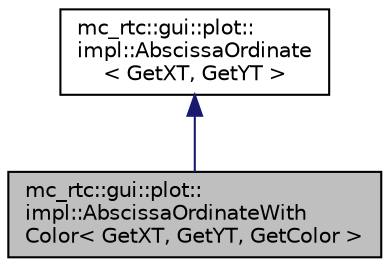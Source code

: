 digraph "mc_rtc::gui::plot::impl::AbscissaOrdinateWithColor&lt; GetXT, GetYT, GetColor &gt;"
{
 // INTERACTIVE_SVG=YES
  edge [fontname="Helvetica",fontsize="10",labelfontname="Helvetica",labelfontsize="10"];
  node [fontname="Helvetica",fontsize="10",shape=record];
  Node0 [label="mc_rtc::gui::plot::\limpl::AbscissaOrdinateWith\lColor\< GetXT, GetYT, GetColor \>",height=0.2,width=0.4,color="black", fillcolor="grey75", style="filled", fontcolor="black"];
  Node1 -> Node0 [dir="back",color="midnightblue",fontsize="10",style="solid",fontname="Helvetica"];
  Node1 [label="mc_rtc::gui::plot::\limpl::AbscissaOrdinate\l\< GetXT, GetYT \>",height=0.2,width=0.4,color="black", fillcolor="white", style="filled",URL="$structmc__rtc_1_1gui_1_1plot_1_1impl_1_1AbscissaOrdinate.html"];
}
